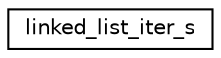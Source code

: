digraph "Graphical Class Hierarchy"
{
  edge [fontname="Helvetica",fontsize="10",labelfontname="Helvetica",labelfontsize="10"];
  node [fontname="Helvetica",fontsize="10",shape=record];
  rankdir="LR";
  Node1 [label="linked_list_iter_s",height=0.2,width=0.4,color="black", fillcolor="white", style="filled",URL="$structlinked__list__iter__s.html"];
}
